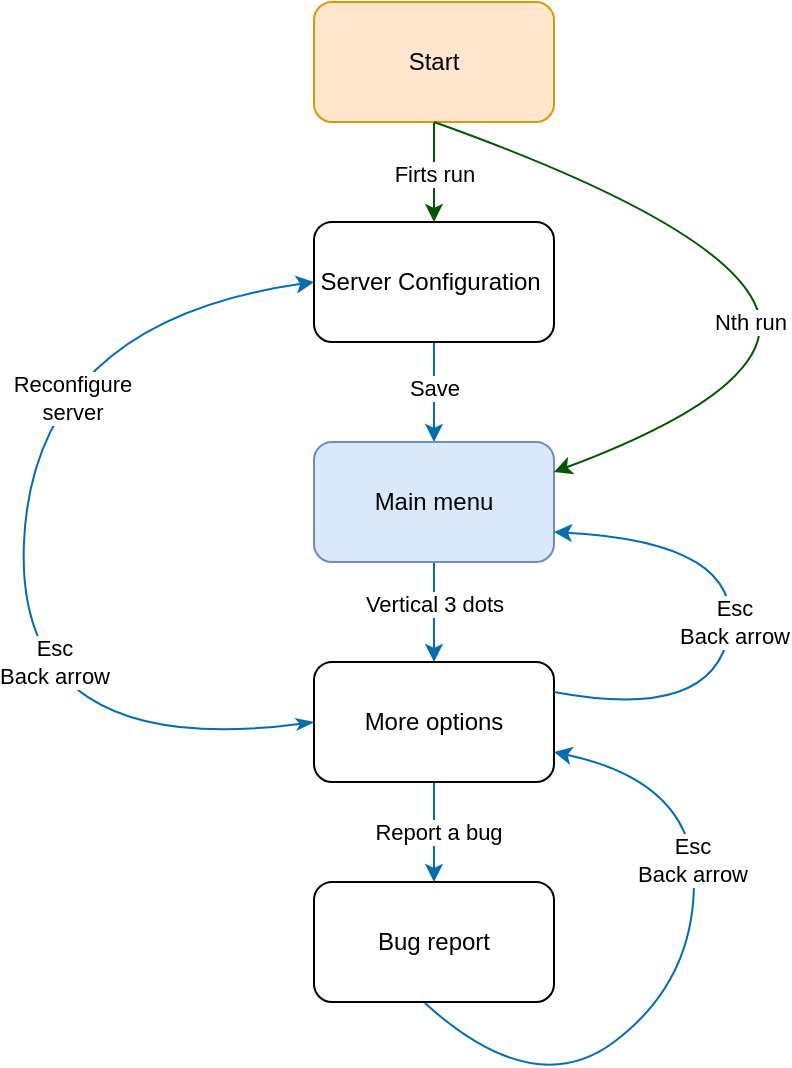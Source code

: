 <mxfile version="21.8.1" type="device">
  <diagram name="Page-1" id="5987fedf-629e-85c4-6858-42fee31821dd">
    <mxGraphModel dx="989" dy="545" grid="1" gridSize="10" guides="1" tooltips="1" connect="1" arrows="1" fold="1" page="1" pageScale="1.5" pageWidth="1169" pageHeight="826" background="none" math="0" shadow="0">
      <root>
        <mxCell id="0" style=";html=1;" />
        <mxCell id="1" style=";html=1;" parent="0" />
        <mxCell id="kTQ5064xi_iTw3EoHZO--16" style="edgeStyle=orthogonalEdgeStyle;rounded=0;orthogonalLoop=1;jettySize=auto;html=1;fillColor=#008a00;strokeColor=#005700;" edge="1" parent="1" source="kTQ5064xi_iTw3EoHZO--8" target="kTQ5064xi_iTw3EoHZO--9">
          <mxGeometry relative="1" as="geometry">
            <Array as="points">
              <mxPoint x="1130" y="440" />
              <mxPoint x="1130" y="440" />
            </Array>
          </mxGeometry>
        </mxCell>
        <mxCell id="kTQ5064xi_iTw3EoHZO--31" value="Firts run" style="edgeLabel;html=1;align=center;verticalAlign=middle;resizable=0;points=[];" vertex="1" connectable="0" parent="kTQ5064xi_iTw3EoHZO--16">
          <mxGeometry x="0.014" relative="1" as="geometry">
            <mxPoint as="offset" />
          </mxGeometry>
        </mxCell>
        <mxCell id="kTQ5064xi_iTw3EoHZO--8" value="Start" style="rounded=1;whiteSpace=wrap;html=1;fillColor=#ffe6cc;strokeColor=#d79b00;" vertex="1" parent="1">
          <mxGeometry x="1070" y="360" width="120" height="60" as="geometry" />
        </mxCell>
        <mxCell id="kTQ5064xi_iTw3EoHZO--17" style="edgeStyle=orthogonalEdgeStyle;rounded=0;orthogonalLoop=1;jettySize=auto;html=1;fillColor=#1ba1e2;strokeColor=#006EAF;" edge="1" parent="1" source="kTQ5064xi_iTw3EoHZO--9" target="kTQ5064xi_iTw3EoHZO--13">
          <mxGeometry relative="1" as="geometry" />
        </mxCell>
        <mxCell id="kTQ5064xi_iTw3EoHZO--33" value="Save" style="edgeLabel;html=1;align=center;verticalAlign=middle;resizable=0;points=[];" vertex="1" connectable="0" parent="kTQ5064xi_iTw3EoHZO--17">
          <mxGeometry x="-0.11" relative="1" as="geometry">
            <mxPoint as="offset" />
          </mxGeometry>
        </mxCell>
        <mxCell id="kTQ5064xi_iTw3EoHZO--9" value="Server Configuration&amp;nbsp;" style="rounded=1;whiteSpace=wrap;html=1;" vertex="1" parent="1">
          <mxGeometry x="1070" y="470" width="120" height="60" as="geometry" />
        </mxCell>
        <mxCell id="kTQ5064xi_iTw3EoHZO--18" style="edgeStyle=orthogonalEdgeStyle;rounded=0;orthogonalLoop=1;jettySize=auto;html=1;entryX=0.5;entryY=0;entryDx=0;entryDy=0;fillColor=#1ba1e2;strokeColor=#006EAF;" edge="1" parent="1" source="kTQ5064xi_iTw3EoHZO--13" target="kTQ5064xi_iTw3EoHZO--15">
          <mxGeometry relative="1" as="geometry" />
        </mxCell>
        <mxCell id="kTQ5064xi_iTw3EoHZO--38" value="Vertical 3 dots" style="edgeLabel;html=1;align=center;verticalAlign=middle;resizable=0;points=[];" vertex="1" connectable="0" parent="kTQ5064xi_iTw3EoHZO--18">
          <mxGeometry x="-0.179" relative="1" as="geometry">
            <mxPoint as="offset" />
          </mxGeometry>
        </mxCell>
        <mxCell id="kTQ5064xi_iTw3EoHZO--13" value="Main menu" style="rounded=1;whiteSpace=wrap;html=1;fillColor=#dae8fc;strokeColor=#6c8ebf;" vertex="1" parent="1">
          <mxGeometry x="1070" y="580" width="120" height="60" as="geometry" />
        </mxCell>
        <mxCell id="kTQ5064xi_iTw3EoHZO--20" style="edgeStyle=orthogonalEdgeStyle;rounded=0;orthogonalLoop=1;jettySize=auto;html=1;entryX=0.5;entryY=0;entryDx=0;entryDy=0;fillColor=#1ba1e2;strokeColor=#006EAF;" edge="1" parent="1" source="kTQ5064xi_iTw3EoHZO--15" target="kTQ5064xi_iTw3EoHZO--19">
          <mxGeometry relative="1" as="geometry" />
        </mxCell>
        <mxCell id="kTQ5064xi_iTw3EoHZO--39" value="Report a bug" style="edgeLabel;html=1;align=center;verticalAlign=middle;resizable=0;points=[];" vertex="1" connectable="0" parent="kTQ5064xi_iTw3EoHZO--20">
          <mxGeometry y="2" relative="1" as="geometry">
            <mxPoint as="offset" />
          </mxGeometry>
        </mxCell>
        <mxCell id="kTQ5064xi_iTw3EoHZO--15" value="More options" style="rounded=1;whiteSpace=wrap;html=1;" vertex="1" parent="1">
          <mxGeometry x="1070" y="690" width="120" height="60" as="geometry" />
        </mxCell>
        <mxCell id="kTQ5064xi_iTw3EoHZO--19" value="Bug report" style="rounded=1;whiteSpace=wrap;html=1;" vertex="1" parent="1">
          <mxGeometry x="1070" y="800" width="120" height="60" as="geometry" />
        </mxCell>
        <mxCell id="kTQ5064xi_iTw3EoHZO--21" value="" style="curved=1;endArrow=classic;html=1;rounded=0;exitX=0.462;exitY=1.009;exitDx=0;exitDy=0;exitPerimeter=0;entryX=1;entryY=0.75;entryDx=0;entryDy=0;fillColor=#1ba1e2;strokeColor=#006EAF;" edge="1" parent="1" source="kTQ5064xi_iTw3EoHZO--19" target="kTQ5064xi_iTw3EoHZO--15">
          <mxGeometry width="50" height="50" relative="1" as="geometry">
            <mxPoint x="1210" y="900" as="sourcePoint" />
            <mxPoint x="1300" y="740" as="targetPoint" />
            <Array as="points">
              <mxPoint x="1180" y="910" />
              <mxPoint x="1260" y="850" />
              <mxPoint x="1260" y="750" />
            </Array>
          </mxGeometry>
        </mxCell>
        <mxCell id="kTQ5064xi_iTw3EoHZO--25" value="Esc&lt;br style=&quot;border-color: var(--border-color);&quot;&gt;Back arrow" style="edgeLabel;html=1;align=center;verticalAlign=middle;resizable=0;points=[];" vertex="1" connectable="0" parent="kTQ5064xi_iTw3EoHZO--21">
          <mxGeometry x="0.359" y="1" relative="1" as="geometry">
            <mxPoint as="offset" />
          </mxGeometry>
        </mxCell>
        <mxCell id="kTQ5064xi_iTw3EoHZO--23" value="" style="curved=1;endArrow=classic;html=1;rounded=0;exitX=1;exitY=0.25;exitDx=0;exitDy=0;entryX=1;entryY=0.75;entryDx=0;entryDy=0;fillColor=#1ba1e2;strokeColor=#006EAF;" edge="1" parent="1" source="kTQ5064xi_iTw3EoHZO--15" target="kTQ5064xi_iTw3EoHZO--13">
          <mxGeometry width="50" height="50" relative="1" as="geometry">
            <mxPoint x="1190" y="720" as="sourcePoint" />
            <mxPoint x="1190" y="610" as="targetPoint" />
            <Array as="points">
              <mxPoint x="1270" y="720" />
              <mxPoint x="1285" y="630" />
            </Array>
          </mxGeometry>
        </mxCell>
        <mxCell id="kTQ5064xi_iTw3EoHZO--28" value="" style="curved=1;endArrow=classic;html=1;rounded=0;fillColor=#008a00;strokeColor=#005700;entryX=1;entryY=0.25;entryDx=0;entryDy=0;" edge="1" parent="1" target="kTQ5064xi_iTw3EoHZO--13">
          <mxGeometry width="50" height="50" relative="1" as="geometry">
            <mxPoint x="1130" y="420" as="sourcePoint" />
            <mxPoint x="1190" y="610" as="targetPoint" />
            <Array as="points">
              <mxPoint x="1270" y="470" />
              <mxPoint x="1310" y="550" />
            </Array>
          </mxGeometry>
        </mxCell>
        <mxCell id="kTQ5064xi_iTw3EoHZO--32" value="Nth run" style="edgeLabel;html=1;align=center;verticalAlign=middle;resizable=0;points=[];" vertex="1" connectable="0" parent="kTQ5064xi_iTw3EoHZO--28">
          <mxGeometry x="-0.301" y="-7" relative="1" as="geometry">
            <mxPoint x="40" y="50" as="offset" />
          </mxGeometry>
        </mxCell>
        <mxCell id="kTQ5064xi_iTw3EoHZO--35" value="" style="curved=1;endArrow=classic;html=1;rounded=0;exitX=0;exitY=0.5;exitDx=0;exitDy=0;entryX=0;entryY=0.5;entryDx=0;entryDy=0;fillColor=#1ba1e2;strokeColor=#006EAF;startArrow=classicThin;startFill=1;" edge="1" parent="1" source="kTQ5064xi_iTw3EoHZO--15" target="kTQ5064xi_iTw3EoHZO--9">
          <mxGeometry width="50" height="50" relative="1" as="geometry">
            <mxPoint x="770" y="720" as="sourcePoint" />
            <mxPoint x="820" y="670" as="targetPoint" />
            <Array as="points">
              <mxPoint x="920" y="740" />
              <mxPoint x="930" y="520" />
            </Array>
          </mxGeometry>
        </mxCell>
        <mxCell id="kTQ5064xi_iTw3EoHZO--37" value="Reconfigure&lt;br&gt;server" style="edgeLabel;html=1;align=center;verticalAlign=middle;resizable=0;points=[];" vertex="1" connectable="0" parent="kTQ5064xi_iTw3EoHZO--35">
          <mxGeometry x="0.307" y="-20" relative="1" as="geometry">
            <mxPoint as="offset" />
          </mxGeometry>
        </mxCell>
        <mxCell id="kTQ5064xi_iTw3EoHZO--40" value="Esc&lt;br&gt;Back arrow" style="edgeLabel;html=1;align=center;verticalAlign=middle;resizable=0;points=[];" vertex="1" connectable="0" parent="kTQ5064xi_iTw3EoHZO--35">
          <mxGeometry x="-0.576" y="-22" relative="1" as="geometry">
            <mxPoint x="-19" y="-23" as="offset" />
          </mxGeometry>
        </mxCell>
        <mxCell id="kTQ5064xi_iTw3EoHZO--42" value="Esc&lt;br&gt;Back arrow" style="edgeLabel;html=1;align=center;verticalAlign=middle;resizable=0;points=[];" vertex="1" connectable="0" parent="1">
          <mxGeometry x="1280.003" y="670.004" as="geometry" />
        </mxCell>
      </root>
    </mxGraphModel>
  </diagram>
</mxfile>
